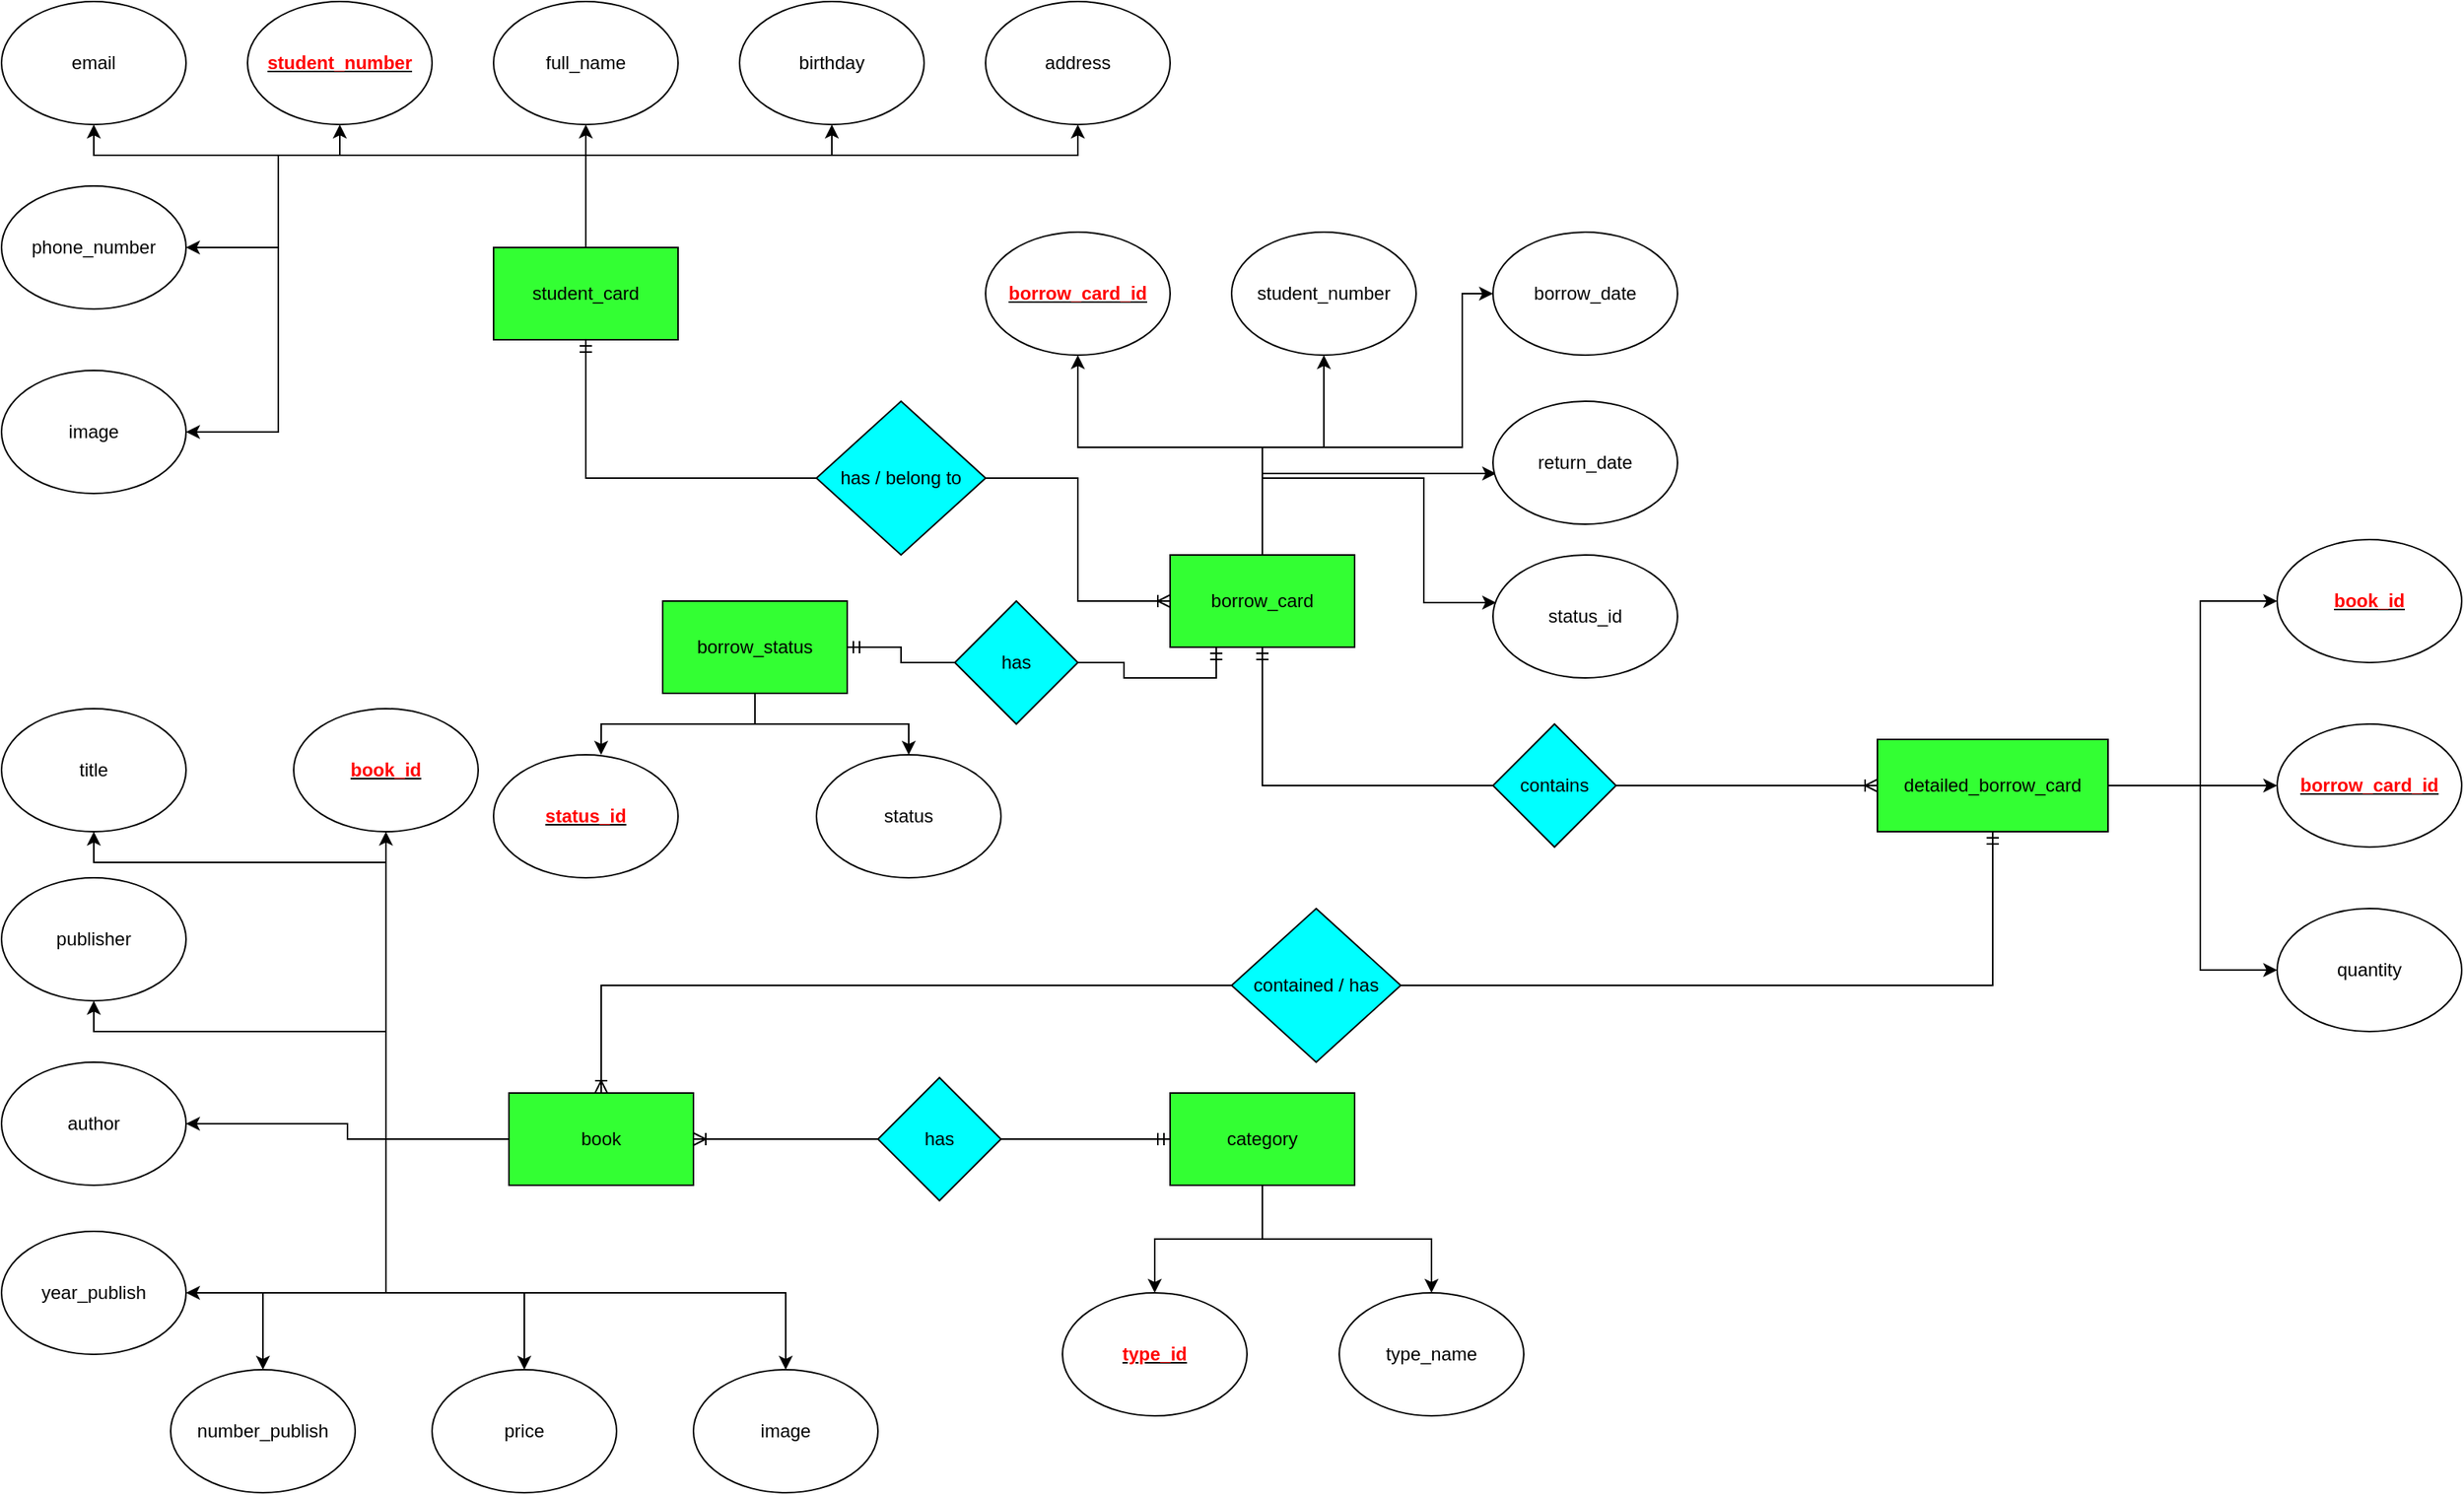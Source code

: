 <mxfile version="13.9.9" type="device"><diagram id="R2lEEEUBdFMjLlhIrx00" name="Page-1"><mxGraphModel dx="1573" dy="425" grid="1" gridSize="10" guides="1" tooltips="1" connect="1" arrows="1" fold="1" page="1" pageScale="1" pageWidth="850" pageHeight="1100" math="0" shadow="0" extFonts="Permanent Marker^https://fonts.googleapis.com/css?family=Permanent+Marker"><root><mxCell id="0"/><mxCell id="1" parent="0"/><mxCell id="xZa7pu4EYKltIRWM8CcI-50" style="edgeStyle=orthogonalEdgeStyle;rounded=0;orthogonalLoop=1;jettySize=auto;html=1;entryX=0.5;entryY=1;entryDx=0;entryDy=0;endArrow=classic;endFill=1;" edge="1" parent="1" source="xZa7pu4EYKltIRWM8CcI-1" target="xZa7pu4EYKltIRWM8CcI-44"><mxGeometry relative="1" as="geometry"/></mxCell><mxCell id="xZa7pu4EYKltIRWM8CcI-51" style="edgeStyle=orthogonalEdgeStyle;rounded=0;orthogonalLoop=1;jettySize=auto;html=1;entryX=0.5;entryY=1;entryDx=0;entryDy=0;endArrow=classic;endFill=1;" edge="1" parent="1" source="xZa7pu4EYKltIRWM8CcI-1" target="xZa7pu4EYKltIRWM8CcI-48"><mxGeometry relative="1" as="geometry"><Array as="points"><mxPoint x="90" y="860"/><mxPoint x="90" y="680"/><mxPoint x="-100" y="680"/></Array></mxGeometry></mxCell><mxCell id="xZa7pu4EYKltIRWM8CcI-55" style="edgeStyle=orthogonalEdgeStyle;rounded=0;orthogonalLoop=1;jettySize=auto;html=1;entryX=0.5;entryY=1;entryDx=0;entryDy=0;endArrow=classic;endFill=1;" edge="1" parent="1" source="xZa7pu4EYKltIRWM8CcI-1" target="xZa7pu4EYKltIRWM8CcI-41"><mxGeometry relative="1" as="geometry"><Array as="points"><mxPoint x="90" y="860"/><mxPoint x="90" y="790"/><mxPoint x="-100" y="790"/></Array></mxGeometry></mxCell><mxCell id="xZa7pu4EYKltIRWM8CcI-56" style="edgeStyle=orthogonalEdgeStyle;rounded=0;orthogonalLoop=1;jettySize=auto;html=1;endArrow=classic;endFill=1;" edge="1" parent="1" source="xZa7pu4EYKltIRWM8CcI-1" target="xZa7pu4EYKltIRWM8CcI-40"><mxGeometry relative="1" as="geometry"/></mxCell><mxCell id="xZa7pu4EYKltIRWM8CcI-57" style="edgeStyle=orthogonalEdgeStyle;rounded=0;orthogonalLoop=1;jettySize=auto;html=1;endArrow=classic;endFill=1;" edge="1" parent="1" source="xZa7pu4EYKltIRWM8CcI-1" target="xZa7pu4EYKltIRWM8CcI-43"><mxGeometry relative="1" as="geometry"><Array as="points"><mxPoint x="90" y="860"/><mxPoint x="90" y="960"/></Array></mxGeometry></mxCell><mxCell id="xZa7pu4EYKltIRWM8CcI-58" style="edgeStyle=orthogonalEdgeStyle;rounded=0;orthogonalLoop=1;jettySize=auto;html=1;endArrow=classic;endFill=1;" edge="1" parent="1" source="xZa7pu4EYKltIRWM8CcI-1" target="xZa7pu4EYKltIRWM8CcI-45"><mxGeometry relative="1" as="geometry"><Array as="points"><mxPoint x="90" y="860"/><mxPoint x="90" y="960"/><mxPoint x="10" y="960"/></Array></mxGeometry></mxCell><mxCell id="xZa7pu4EYKltIRWM8CcI-60" style="edgeStyle=orthogonalEdgeStyle;rounded=0;orthogonalLoop=1;jettySize=auto;html=1;endArrow=classic;endFill=1;" edge="1" parent="1" source="xZa7pu4EYKltIRWM8CcI-1" target="xZa7pu4EYKltIRWM8CcI-46"><mxGeometry relative="1" as="geometry"><Array as="points"><mxPoint x="90" y="860"/><mxPoint x="90" y="960"/><mxPoint x="180" y="960"/></Array></mxGeometry></mxCell><mxCell id="xZa7pu4EYKltIRWM8CcI-61" style="edgeStyle=orthogonalEdgeStyle;rounded=0;orthogonalLoop=1;jettySize=auto;html=1;endArrow=classic;endFill=1;" edge="1" parent="1" source="xZa7pu4EYKltIRWM8CcI-1" target="xZa7pu4EYKltIRWM8CcI-47"><mxGeometry relative="1" as="geometry"><Array as="points"><mxPoint x="90" y="860"/><mxPoint x="90" y="960"/><mxPoint x="350" y="960"/></Array></mxGeometry></mxCell><mxCell id="xZa7pu4EYKltIRWM8CcI-1" value="book" style="rounded=0;whiteSpace=wrap;html=1;fillColor=#33FF33;" vertex="1" parent="1"><mxGeometry x="170" y="830" width="120" height="60" as="geometry"/></mxCell><mxCell id="xZa7pu4EYKltIRWM8CcI-79" style="edgeStyle=orthogonalEdgeStyle;rounded=0;orthogonalLoop=1;jettySize=auto;html=1;entryX=0.5;entryY=1;entryDx=0;entryDy=0;endArrow=classic;endFill=1;" edge="1" parent="1" source="xZa7pu4EYKltIRWM8CcI-2" target="xZa7pu4EYKltIRWM8CcI-73"><mxGeometry relative="1" as="geometry"><Array as="points"><mxPoint x="660" y="410"/><mxPoint x="540" y="410"/></Array></mxGeometry></mxCell><mxCell id="xZa7pu4EYKltIRWM8CcI-80" style="edgeStyle=orthogonalEdgeStyle;rounded=0;orthogonalLoop=1;jettySize=auto;html=1;entryX=0.5;entryY=1;entryDx=0;entryDy=0;endArrow=classic;endFill=1;" edge="1" parent="1" source="xZa7pu4EYKltIRWM8CcI-2" target="xZa7pu4EYKltIRWM8CcI-74"><mxGeometry relative="1" as="geometry"><Array as="points"><mxPoint x="660" y="410"/><mxPoint x="700" y="410"/></Array></mxGeometry></mxCell><mxCell id="xZa7pu4EYKltIRWM8CcI-81" style="edgeStyle=orthogonalEdgeStyle;rounded=0;orthogonalLoop=1;jettySize=auto;html=1;entryX=0;entryY=0.5;entryDx=0;entryDy=0;endArrow=classic;endFill=1;" edge="1" parent="1" source="xZa7pu4EYKltIRWM8CcI-2" target="xZa7pu4EYKltIRWM8CcI-75"><mxGeometry relative="1" as="geometry"><Array as="points"><mxPoint x="660" y="410"/><mxPoint x="790" y="410"/><mxPoint x="790" y="310"/></Array></mxGeometry></mxCell><mxCell id="xZa7pu4EYKltIRWM8CcI-82" style="edgeStyle=orthogonalEdgeStyle;rounded=0;orthogonalLoop=1;jettySize=auto;html=1;entryX=0.017;entryY=0.588;entryDx=0;entryDy=0;entryPerimeter=0;endArrow=classic;endFill=1;" edge="1" parent="1" source="xZa7pu4EYKltIRWM8CcI-2" target="xZa7pu4EYKltIRWM8CcI-77"><mxGeometry relative="1" as="geometry"><Array as="points"><mxPoint x="660" y="427"/></Array></mxGeometry></mxCell><mxCell id="xZa7pu4EYKltIRWM8CcI-83" style="edgeStyle=orthogonalEdgeStyle;rounded=0;orthogonalLoop=1;jettySize=auto;html=1;entryX=0.017;entryY=0.388;entryDx=0;entryDy=0;entryPerimeter=0;endArrow=classic;endFill=1;" edge="1" parent="1" source="xZa7pu4EYKltIRWM8CcI-2" target="xZa7pu4EYKltIRWM8CcI-76"><mxGeometry relative="1" as="geometry"><Array as="points"><mxPoint x="660" y="430"/><mxPoint x="765" y="430"/><mxPoint x="765" y="511"/></Array></mxGeometry></mxCell><mxCell id="xZa7pu4EYKltIRWM8CcI-2" value="borrow_card" style="rounded=0;whiteSpace=wrap;html=1;fillColor=#33FF33;" vertex="1" parent="1"><mxGeometry x="600" y="480" width="120" height="60" as="geometry"/></mxCell><mxCell id="xZa7pu4EYKltIRWM8CcI-33" style="edgeStyle=orthogonalEdgeStyle;rounded=0;orthogonalLoop=1;jettySize=auto;html=1;entryX=0.5;entryY=1;entryDx=0;entryDy=0;endArrow=classic;endFill=1;" edge="1" parent="1" source="xZa7pu4EYKltIRWM8CcI-3" target="xZa7pu4EYKltIRWM8CcI-27"><mxGeometry relative="1" as="geometry"/></mxCell><mxCell id="xZa7pu4EYKltIRWM8CcI-34" style="edgeStyle=orthogonalEdgeStyle;rounded=0;orthogonalLoop=1;jettySize=auto;html=1;entryX=0.5;entryY=1;entryDx=0;entryDy=0;endArrow=classic;endFill=1;" edge="1" parent="1" source="xZa7pu4EYKltIRWM8CcI-3" target="xZa7pu4EYKltIRWM8CcI-28"><mxGeometry relative="1" as="geometry"><Array as="points"><mxPoint x="220" y="220"/><mxPoint x="380" y="220"/></Array></mxGeometry></mxCell><mxCell id="xZa7pu4EYKltIRWM8CcI-35" style="edgeStyle=orthogonalEdgeStyle;rounded=0;orthogonalLoop=1;jettySize=auto;html=1;entryX=0.5;entryY=1;entryDx=0;entryDy=0;endArrow=classic;endFill=1;" edge="1" parent="1" source="xZa7pu4EYKltIRWM8CcI-3" target="xZa7pu4EYKltIRWM8CcI-29"><mxGeometry relative="1" as="geometry"><Array as="points"><mxPoint x="220" y="220"/><mxPoint x="540" y="220"/></Array></mxGeometry></mxCell><mxCell id="xZa7pu4EYKltIRWM8CcI-36" style="edgeStyle=orthogonalEdgeStyle;rounded=0;orthogonalLoop=1;jettySize=auto;html=1;entryX=0.5;entryY=1;entryDx=0;entryDy=0;endArrow=classic;endFill=1;" edge="1" parent="1" source="xZa7pu4EYKltIRWM8CcI-3" target="xZa7pu4EYKltIRWM8CcI-26"><mxGeometry relative="1" as="geometry"><Array as="points"><mxPoint x="220" y="220"/><mxPoint x="60" y="220"/></Array></mxGeometry></mxCell><mxCell id="xZa7pu4EYKltIRWM8CcI-37" style="edgeStyle=orthogonalEdgeStyle;rounded=0;orthogonalLoop=1;jettySize=auto;html=1;endArrow=classic;endFill=1;" edge="1" parent="1" source="xZa7pu4EYKltIRWM8CcI-3" target="xZa7pu4EYKltIRWM8CcI-30"><mxGeometry relative="1" as="geometry"><Array as="points"><mxPoint x="220" y="220"/><mxPoint x="-100" y="220"/></Array></mxGeometry></mxCell><mxCell id="xZa7pu4EYKltIRWM8CcI-38" style="edgeStyle=orthogonalEdgeStyle;rounded=0;orthogonalLoop=1;jettySize=auto;html=1;endArrow=classic;endFill=1;" edge="1" parent="1" source="xZa7pu4EYKltIRWM8CcI-3" target="xZa7pu4EYKltIRWM8CcI-31"><mxGeometry relative="1" as="geometry"><Array as="points"><mxPoint x="220" y="220"/><mxPoint x="20" y="220"/><mxPoint x="20" y="280"/></Array></mxGeometry></mxCell><mxCell id="xZa7pu4EYKltIRWM8CcI-39" style="edgeStyle=orthogonalEdgeStyle;rounded=0;orthogonalLoop=1;jettySize=auto;html=1;endArrow=classic;endFill=1;" edge="1" parent="1" source="xZa7pu4EYKltIRWM8CcI-3" target="xZa7pu4EYKltIRWM8CcI-32"><mxGeometry relative="1" as="geometry"><Array as="points"><mxPoint x="220" y="220"/><mxPoint x="20" y="220"/><mxPoint x="20" y="400"/></Array></mxGeometry></mxCell><mxCell id="xZa7pu4EYKltIRWM8CcI-3" value="student_card" style="rounded=0;whiteSpace=wrap;html=1;fillColor=#33FF33;" vertex="1" parent="1"><mxGeometry x="160" y="280" width="120" height="60" as="geometry"/></mxCell><mxCell id="xZa7pu4EYKltIRWM8CcI-64" style="edgeStyle=orthogonalEdgeStyle;rounded=0;orthogonalLoop=1;jettySize=auto;html=1;endArrow=classic;endFill=1;" edge="1" parent="1" source="xZa7pu4EYKltIRWM8CcI-4" target="xZa7pu4EYKltIRWM8CcI-63"><mxGeometry relative="1" as="geometry"/></mxCell><mxCell id="xZa7pu4EYKltIRWM8CcI-65" style="edgeStyle=orthogonalEdgeStyle;rounded=0;orthogonalLoop=1;jettySize=auto;html=1;endArrow=classic;endFill=1;" edge="1" parent="1" source="xZa7pu4EYKltIRWM8CcI-4" target="xZa7pu4EYKltIRWM8CcI-62"><mxGeometry relative="1" as="geometry"/></mxCell><mxCell id="xZa7pu4EYKltIRWM8CcI-4" value="category" style="rounded=0;whiteSpace=wrap;html=1;fillColor=#33FF33;" vertex="1" parent="1"><mxGeometry x="600" y="830" width="120" height="60" as="geometry"/></mxCell><mxCell id="xZa7pu4EYKltIRWM8CcI-18" style="edgeStyle=orthogonalEdgeStyle;rounded=0;orthogonalLoop=1;jettySize=auto;html=1;entryX=0.5;entryY=1;entryDx=0;entryDy=0;endArrow=ERmandOne;endFill=0;" edge="1" parent="1" source="xZa7pu4EYKltIRWM8CcI-17" target="xZa7pu4EYKltIRWM8CcI-3"><mxGeometry relative="1" as="geometry"/></mxCell><mxCell id="xZa7pu4EYKltIRWM8CcI-19" style="edgeStyle=orthogonalEdgeStyle;rounded=0;orthogonalLoop=1;jettySize=auto;html=1;endArrow=ERoneToMany;endFill=0;" edge="1" parent="1" source="xZa7pu4EYKltIRWM8CcI-17" target="xZa7pu4EYKltIRWM8CcI-2"><mxGeometry relative="1" as="geometry"/></mxCell><mxCell id="xZa7pu4EYKltIRWM8CcI-17" value="has / belong to" style="rhombus;whiteSpace=wrap;html=1;fillColor=#00FFFF;" vertex="1" parent="1"><mxGeometry x="370" y="380" width="110" height="100" as="geometry"/></mxCell><mxCell id="xZa7pu4EYKltIRWM8CcI-21" style="edgeStyle=orthogonalEdgeStyle;rounded=0;orthogonalLoop=1;jettySize=auto;html=1;endArrow=ERmandOne;endFill=0;" edge="1" parent="1" source="xZa7pu4EYKltIRWM8CcI-20" target="xZa7pu4EYKltIRWM8CcI-69"><mxGeometry relative="1" as="geometry"/></mxCell><mxCell id="xZa7pu4EYKltIRWM8CcI-22" style="edgeStyle=orthogonalEdgeStyle;rounded=0;orthogonalLoop=1;jettySize=auto;html=1;endArrow=ERoneToMany;endFill=0;" edge="1" parent="1" source="xZa7pu4EYKltIRWM8CcI-20" target="xZa7pu4EYKltIRWM8CcI-1"><mxGeometry relative="1" as="geometry"/></mxCell><mxCell id="xZa7pu4EYKltIRWM8CcI-20" value="contained / has" style="rhombus;whiteSpace=wrap;html=1;fillColor=#00FFFF;" vertex="1" parent="1"><mxGeometry x="640" y="710" width="110" height="100" as="geometry"/></mxCell><mxCell id="xZa7pu4EYKltIRWM8CcI-24" style="edgeStyle=orthogonalEdgeStyle;rounded=0;orthogonalLoop=1;jettySize=auto;html=1;endArrow=ERoneToMany;endFill=0;" edge="1" parent="1" source="xZa7pu4EYKltIRWM8CcI-23" target="xZa7pu4EYKltIRWM8CcI-1"><mxGeometry relative="1" as="geometry"/></mxCell><mxCell id="xZa7pu4EYKltIRWM8CcI-25" style="edgeStyle=orthogonalEdgeStyle;rounded=0;orthogonalLoop=1;jettySize=auto;html=1;endArrow=ERmandOne;endFill=0;" edge="1" parent="1" source="xZa7pu4EYKltIRWM8CcI-23" target="xZa7pu4EYKltIRWM8CcI-4"><mxGeometry relative="1" as="geometry"/></mxCell><mxCell id="xZa7pu4EYKltIRWM8CcI-23" value="has" style="rhombus;whiteSpace=wrap;html=1;fillColor=#00FFFF;" vertex="1" parent="1"><mxGeometry x="410" y="820" width="80" height="80" as="geometry"/></mxCell><mxCell id="xZa7pu4EYKltIRWM8CcI-26" value="&lt;u&gt;&lt;b&gt;&lt;font color=&quot;#ff0000&quot;&gt;student_number&lt;/font&gt;&lt;/b&gt;&lt;/u&gt;" style="ellipse;whiteSpace=wrap;html=1;" vertex="1" parent="1"><mxGeometry y="120" width="120" height="80" as="geometry"/></mxCell><mxCell id="xZa7pu4EYKltIRWM8CcI-27" value="full_name" style="ellipse;whiteSpace=wrap;html=1;" vertex="1" parent="1"><mxGeometry x="160" y="120" width="120" height="80" as="geometry"/></mxCell><mxCell id="xZa7pu4EYKltIRWM8CcI-28" value="birthday" style="ellipse;whiteSpace=wrap;html=1;" vertex="1" parent="1"><mxGeometry x="320" y="120" width="120" height="80" as="geometry"/></mxCell><mxCell id="xZa7pu4EYKltIRWM8CcI-29" value="address" style="ellipse;whiteSpace=wrap;html=1;" vertex="1" parent="1"><mxGeometry x="480" y="120" width="120" height="80" as="geometry"/></mxCell><mxCell id="xZa7pu4EYKltIRWM8CcI-30" value="email" style="ellipse;whiteSpace=wrap;html=1;" vertex="1" parent="1"><mxGeometry x="-160" y="120" width="120" height="80" as="geometry"/></mxCell><mxCell id="xZa7pu4EYKltIRWM8CcI-31" value="phone_number" style="ellipse;whiteSpace=wrap;html=1;" vertex="1" parent="1"><mxGeometry x="-160" y="240" width="120" height="80" as="geometry"/></mxCell><mxCell id="xZa7pu4EYKltIRWM8CcI-32" value="image" style="ellipse;whiteSpace=wrap;html=1;" vertex="1" parent="1"><mxGeometry x="-160" y="360" width="120" height="80" as="geometry"/></mxCell><mxCell id="xZa7pu4EYKltIRWM8CcI-40" value="author" style="ellipse;whiteSpace=wrap;html=1;" vertex="1" parent="1"><mxGeometry x="-160" y="810" width="120" height="80" as="geometry"/></mxCell><mxCell id="xZa7pu4EYKltIRWM8CcI-41" value="publisher" style="ellipse;whiteSpace=wrap;html=1;" vertex="1" parent="1"><mxGeometry x="-160" y="690" width="120" height="80" as="geometry"/></mxCell><mxCell id="xZa7pu4EYKltIRWM8CcI-43" value="year_publish" style="ellipse;whiteSpace=wrap;html=1;" vertex="1" parent="1"><mxGeometry x="-160" y="920" width="120" height="80" as="geometry"/></mxCell><mxCell id="xZa7pu4EYKltIRWM8CcI-44" value="&lt;u&gt;&lt;b&gt;&lt;font color=&quot;#ff0000&quot;&gt;book_id&lt;/font&gt;&lt;/b&gt;&lt;/u&gt;" style="ellipse;whiteSpace=wrap;html=1;" vertex="1" parent="1"><mxGeometry x="30" y="580" width="120" height="80" as="geometry"/></mxCell><mxCell id="xZa7pu4EYKltIRWM8CcI-45" value="number_publish" style="ellipse;whiteSpace=wrap;html=1;" vertex="1" parent="1"><mxGeometry x="-50" y="1010" width="120" height="80" as="geometry"/></mxCell><mxCell id="xZa7pu4EYKltIRWM8CcI-46" value="price" style="ellipse;whiteSpace=wrap;html=1;" vertex="1" parent="1"><mxGeometry x="120" y="1010" width="120" height="80" as="geometry"/></mxCell><mxCell id="xZa7pu4EYKltIRWM8CcI-47" value="image" style="ellipse;whiteSpace=wrap;html=1;" vertex="1" parent="1"><mxGeometry x="290" y="1010" width="120" height="80" as="geometry"/></mxCell><mxCell id="xZa7pu4EYKltIRWM8CcI-48" value="title" style="ellipse;whiteSpace=wrap;html=1;" vertex="1" parent="1"><mxGeometry x="-160" y="580" width="120" height="80" as="geometry"/></mxCell><mxCell id="xZa7pu4EYKltIRWM8CcI-62" value="type_name" style="ellipse;whiteSpace=wrap;html=1;" vertex="1" parent="1"><mxGeometry x="710" y="960" width="120" height="80" as="geometry"/></mxCell><mxCell id="xZa7pu4EYKltIRWM8CcI-63" value="&lt;b&gt;&lt;u&gt;&lt;font color=&quot;#ff0000&quot;&gt;type_id&lt;/font&gt;&lt;/u&gt;&lt;/b&gt;" style="ellipse;whiteSpace=wrap;html=1;" vertex="1" parent="1"><mxGeometry x="530" y="960" width="120" height="80" as="geometry"/></mxCell><mxCell id="xZa7pu4EYKltIRWM8CcI-87" style="edgeStyle=orthogonalEdgeStyle;rounded=0;orthogonalLoop=1;jettySize=auto;html=1;entryX=0;entryY=0.5;entryDx=0;entryDy=0;endArrow=classic;endFill=1;" edge="1" parent="1" source="xZa7pu4EYKltIRWM8CcI-69" target="xZa7pu4EYKltIRWM8CcI-84"><mxGeometry relative="1" as="geometry"/></mxCell><mxCell id="xZa7pu4EYKltIRWM8CcI-88" style="edgeStyle=orthogonalEdgeStyle;rounded=0;orthogonalLoop=1;jettySize=auto;html=1;endArrow=classic;endFill=1;" edge="1" parent="1" source="xZa7pu4EYKltIRWM8CcI-69" target="xZa7pu4EYKltIRWM8CcI-85"><mxGeometry relative="1" as="geometry"><Array as="points"><mxPoint x="1270" y="630"/><mxPoint x="1270" y="510"/></Array></mxGeometry></mxCell><mxCell id="xZa7pu4EYKltIRWM8CcI-89" style="edgeStyle=orthogonalEdgeStyle;rounded=0;orthogonalLoop=1;jettySize=auto;html=1;endArrow=classic;endFill=1;" edge="1" parent="1" source="xZa7pu4EYKltIRWM8CcI-69" target="xZa7pu4EYKltIRWM8CcI-86"><mxGeometry relative="1" as="geometry"><Array as="points"><mxPoint x="1270" y="630"/><mxPoint x="1270" y="750"/></Array></mxGeometry></mxCell><mxCell id="xZa7pu4EYKltIRWM8CcI-69" value="detailed_borrow_card" style="rounded=0;whiteSpace=wrap;html=1;fillColor=#33FF33;" vertex="1" parent="1"><mxGeometry x="1060" y="600" width="150" height="60" as="geometry"/></mxCell><mxCell id="xZa7pu4EYKltIRWM8CcI-71" style="edgeStyle=orthogonalEdgeStyle;rounded=0;orthogonalLoop=1;jettySize=auto;html=1;endArrow=ERmandOne;endFill=0;" edge="1" parent="1" source="xZa7pu4EYKltIRWM8CcI-70" target="xZa7pu4EYKltIRWM8CcI-2"><mxGeometry relative="1" as="geometry"/></mxCell><mxCell id="xZa7pu4EYKltIRWM8CcI-72" style="edgeStyle=orthogonalEdgeStyle;rounded=0;orthogonalLoop=1;jettySize=auto;html=1;endArrow=ERoneToMany;endFill=0;" edge="1" parent="1" source="xZa7pu4EYKltIRWM8CcI-70" target="xZa7pu4EYKltIRWM8CcI-69"><mxGeometry relative="1" as="geometry"/></mxCell><mxCell id="xZa7pu4EYKltIRWM8CcI-70" value="contains" style="rhombus;whiteSpace=wrap;html=1;fillColor=#00FFFF;" vertex="1" parent="1"><mxGeometry x="810" y="590" width="80" height="80" as="geometry"/></mxCell><mxCell id="xZa7pu4EYKltIRWM8CcI-73" value="&lt;b&gt;&lt;u&gt;&lt;font color=&quot;#ff0000&quot;&gt;borrow_card_id&lt;/font&gt;&lt;/u&gt;&lt;/b&gt;" style="ellipse;whiteSpace=wrap;html=1;" vertex="1" parent="1"><mxGeometry x="480" y="270" width="120" height="80" as="geometry"/></mxCell><mxCell id="xZa7pu4EYKltIRWM8CcI-74" value="student_number" style="ellipse;whiteSpace=wrap;html=1;" vertex="1" parent="1"><mxGeometry x="640" y="270" width="120" height="80" as="geometry"/></mxCell><mxCell id="xZa7pu4EYKltIRWM8CcI-75" value="borrow_date" style="ellipse;whiteSpace=wrap;html=1;" vertex="1" parent="1"><mxGeometry x="810" y="270" width="120" height="80" as="geometry"/></mxCell><mxCell id="xZa7pu4EYKltIRWM8CcI-76" value="status_id" style="ellipse;whiteSpace=wrap;html=1;" vertex="1" parent="1"><mxGeometry x="810" y="480" width="120" height="80" as="geometry"/></mxCell><mxCell id="xZa7pu4EYKltIRWM8CcI-77" value="return_date" style="ellipse;whiteSpace=wrap;html=1;" vertex="1" parent="1"><mxGeometry x="810" y="380" width="120" height="80" as="geometry"/></mxCell><mxCell id="xZa7pu4EYKltIRWM8CcI-84" value="&lt;u&gt;&lt;b&gt;&lt;font color=&quot;#ff0000&quot;&gt;borrow_card_id&lt;/font&gt;&lt;/b&gt;&lt;/u&gt;" style="ellipse;whiteSpace=wrap;html=1;" vertex="1" parent="1"><mxGeometry x="1320" y="590" width="120" height="80" as="geometry"/></mxCell><mxCell id="xZa7pu4EYKltIRWM8CcI-85" value="&lt;b&gt;&lt;u&gt;&lt;font color=&quot;#ff0000&quot;&gt;book_id&lt;/font&gt;&lt;/u&gt;&lt;/b&gt;" style="ellipse;whiteSpace=wrap;html=1;" vertex="1" parent="1"><mxGeometry x="1320" y="470" width="120" height="80" as="geometry"/></mxCell><mxCell id="xZa7pu4EYKltIRWM8CcI-86" value="quantity" style="ellipse;whiteSpace=wrap;html=1;" vertex="1" parent="1"><mxGeometry x="1320" y="710" width="120" height="80" as="geometry"/></mxCell><mxCell id="xZa7pu4EYKltIRWM8CcI-93" style="edgeStyle=orthogonalEdgeStyle;rounded=0;orthogonalLoop=1;jettySize=auto;html=1;entryX=0.583;entryY=0;entryDx=0;entryDy=0;entryPerimeter=0;endArrow=classic;endFill=1;" edge="1" parent="1" source="xZa7pu4EYKltIRWM8CcI-90" target="xZa7pu4EYKltIRWM8CcI-91"><mxGeometry relative="1" as="geometry"/></mxCell><mxCell id="xZa7pu4EYKltIRWM8CcI-94" style="edgeStyle=orthogonalEdgeStyle;rounded=0;orthogonalLoop=1;jettySize=auto;html=1;endArrow=classic;endFill=1;" edge="1" parent="1" source="xZa7pu4EYKltIRWM8CcI-90" target="xZa7pu4EYKltIRWM8CcI-92"><mxGeometry relative="1" as="geometry"/></mxCell><mxCell id="xZa7pu4EYKltIRWM8CcI-90" value="borrow_status" style="rounded=0;whiteSpace=wrap;html=1;fillColor=#33FF33;" vertex="1" parent="1"><mxGeometry x="270" y="510" width="120" height="60" as="geometry"/></mxCell><mxCell id="xZa7pu4EYKltIRWM8CcI-91" value="&lt;b&gt;&lt;u&gt;&lt;font color=&quot;#ff0000&quot;&gt;status_id&lt;/font&gt;&lt;/u&gt;&lt;/b&gt;" style="ellipse;whiteSpace=wrap;html=1;" vertex="1" parent="1"><mxGeometry x="160" y="610" width="120" height="80" as="geometry"/></mxCell><mxCell id="xZa7pu4EYKltIRWM8CcI-92" value="status" style="ellipse;whiteSpace=wrap;html=1;" vertex="1" parent="1"><mxGeometry x="370" y="610" width="120" height="80" as="geometry"/></mxCell><mxCell id="xZa7pu4EYKltIRWM8CcI-97" style="edgeStyle=orthogonalEdgeStyle;rounded=0;orthogonalLoop=1;jettySize=auto;html=1;entryX=0.25;entryY=1;entryDx=0;entryDy=0;endArrow=ERmandOne;endFill=0;" edge="1" parent="1" source="xZa7pu4EYKltIRWM8CcI-96" target="xZa7pu4EYKltIRWM8CcI-2"><mxGeometry relative="1" as="geometry"/></mxCell><mxCell id="xZa7pu4EYKltIRWM8CcI-98" style="edgeStyle=orthogonalEdgeStyle;rounded=0;orthogonalLoop=1;jettySize=auto;html=1;endArrow=ERmandOne;endFill=0;" edge="1" parent="1" source="xZa7pu4EYKltIRWM8CcI-96" target="xZa7pu4EYKltIRWM8CcI-90"><mxGeometry relative="1" as="geometry"/></mxCell><mxCell id="xZa7pu4EYKltIRWM8CcI-96" value="has" style="rhombus;whiteSpace=wrap;html=1;fillColor=#00FFFF;" vertex="1" parent="1"><mxGeometry x="460" y="510" width="80" height="80" as="geometry"/></mxCell></root></mxGraphModel></diagram></mxfile>